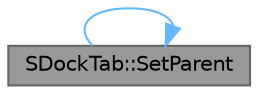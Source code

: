 digraph "SDockTab::SetParent"
{
 // INTERACTIVE_SVG=YES
 // LATEX_PDF_SIZE
  bgcolor="transparent";
  edge [fontname=Helvetica,fontsize=10,labelfontname=Helvetica,labelfontsize=10];
  node [fontname=Helvetica,fontsize=10,shape=box,height=0.2,width=0.4];
  rankdir="LR";
  Node1 [id="Node000001",label="SDockTab::SetParent",height=0.2,width=0.4,color="gray40", fillcolor="grey60", style="filled", fontcolor="black",tooltip="Sets the tab's tab well parent, or resets it if nothing is passed in."];
  Node1 -> Node1 [id="edge1_Node000001_Node000001",color="steelblue1",style="solid",tooltip=" "];
}
